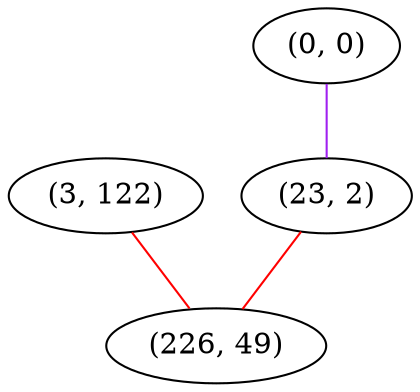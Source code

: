 graph "" {
"(3, 122)";
"(0, 0)";
"(23, 2)";
"(226, 49)";
"(3, 122)" -- "(226, 49)"  [color=red, key=0, weight=1];
"(0, 0)" -- "(23, 2)"  [color=purple, key=0, weight=4];
"(23, 2)" -- "(226, 49)"  [color=red, key=0, weight=1];
}
